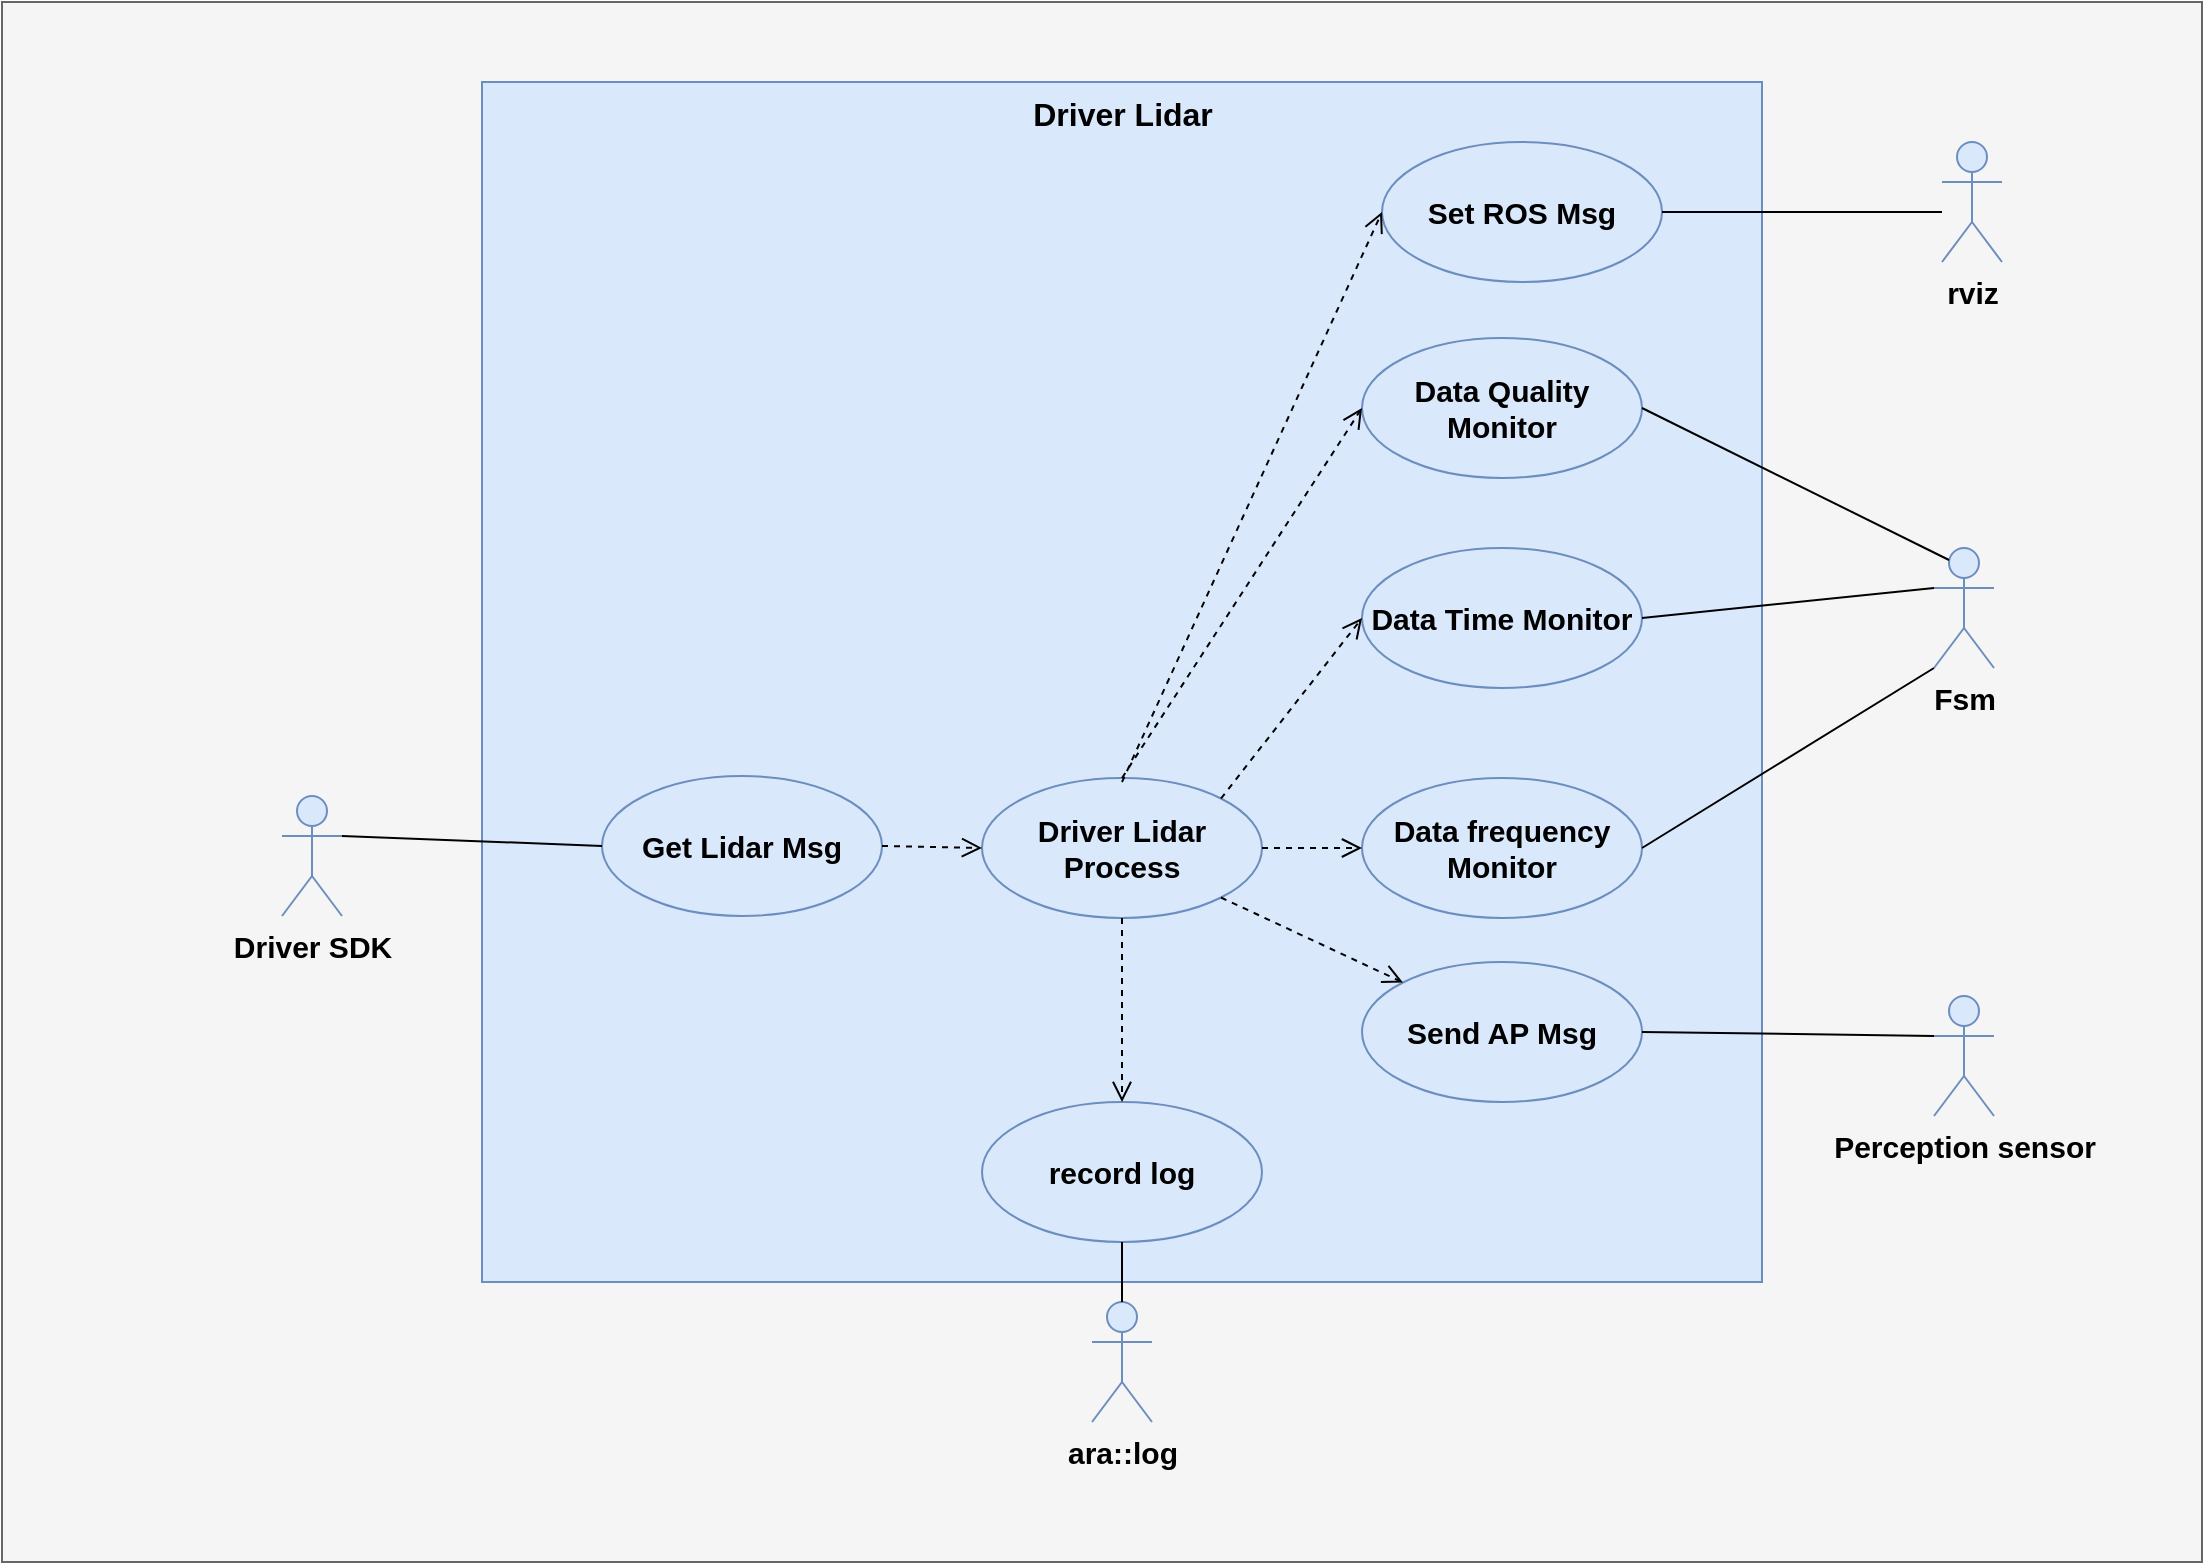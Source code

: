 <mxfile version="21.6.3" type="github">
  <diagram name="第 1 页" id="Q8VzYoy-hQfeX_PJ2re1">
    <mxGraphModel dx="1235" dy="682" grid="1" gridSize="10" guides="1" tooltips="1" connect="1" arrows="1" fold="1" page="1" pageScale="1" pageWidth="1920" pageHeight="1200" math="0" shadow="0">
      <root>
        <mxCell id="0" />
        <mxCell id="1" parent="0" />
        <mxCell id="NlOH7jcBOCSyWvMb8UaH-1" value="" style="html=1;fillColor=#f5f5f5;fontColor=#333333;strokeColor=#666666;" parent="1" vertex="1">
          <mxGeometry x="50" width="1100" height="780" as="geometry" />
        </mxCell>
        <mxCell id="NlOH7jcBOCSyWvMb8UaH-3" value="Driver Lidar" style="html=1;fillColor=#dae8fc;strokeColor=#6c8ebf;fontStyle=1;horizontal=1;verticalAlign=top;fontSize=16;" parent="1" vertex="1">
          <mxGeometry x="290" y="40" width="640" height="600" as="geometry" />
        </mxCell>
        <mxCell id="NlOH7jcBOCSyWvMb8UaH-4" value="Driver Lidar Process" style="ellipse;whiteSpace=wrap;html=1;fontSize=15;fillColor=#dae8fc;strokeColor=#6c8ebf;fontStyle=1" parent="1" vertex="1">
          <mxGeometry x="540" y="388" width="140" height="70" as="geometry" />
        </mxCell>
        <mxCell id="NlOH7jcBOCSyWvMb8UaH-8" value="Data Quality Monitor" style="ellipse;whiteSpace=wrap;html=1;fontSize=15;fillColor=#dae8fc;strokeColor=#6c8ebf;fontStyle=1" parent="1" vertex="1">
          <mxGeometry x="730" y="168" width="140" height="70" as="geometry" />
        </mxCell>
        <mxCell id="NlOH7jcBOCSyWvMb8UaH-9" value="Get Lidar Msg" style="ellipse;whiteSpace=wrap;html=1;fontSize=15;fillColor=#dae8fc;strokeColor=#6c8ebf;fontStyle=1" parent="1" vertex="1">
          <mxGeometry x="350" y="387" width="140" height="70" as="geometry" />
        </mxCell>
        <mxCell id="NlOH7jcBOCSyWvMb8UaH-12" value="Fsm" style="shape=umlActor;verticalLabelPosition=bottom;verticalAlign=top;html=1;fillColor=#dae8fc;strokeColor=#6c8ebf;fontStyle=1;fontSize=15;" parent="1" vertex="1">
          <mxGeometry x="1016" y="273" width="30" height="60" as="geometry" />
        </mxCell>
        <mxCell id="NlOH7jcBOCSyWvMb8UaH-13" value="&lt;span&gt;Driver SDK&lt;/span&gt;" style="shape=umlActor;verticalLabelPosition=bottom;verticalAlign=top;html=1;fillColor=#dae8fc;strokeColor=#6c8ebf;fontStyle=1;fontSize=15;" parent="1" vertex="1">
          <mxGeometry x="190" y="397" width="30" height="60" as="geometry" />
        </mxCell>
        <mxCell id="NlOH7jcBOCSyWvMb8UaH-15" value="Data Time Monitor" style="ellipse;whiteSpace=wrap;html=1;fontSize=15;fillColor=#dae8fc;strokeColor=#6c8ebf;fontStyle=1" parent="1" vertex="1">
          <mxGeometry x="730" y="273" width="140" height="70" as="geometry" />
        </mxCell>
        <mxCell id="NlOH7jcBOCSyWvMb8UaH-16" value="Data frequency Monitor" style="ellipse;whiteSpace=wrap;html=1;fontSize=15;fillColor=#dae8fc;strokeColor=#6c8ebf;fontStyle=1" parent="1" vertex="1">
          <mxGeometry x="730" y="388" width="140" height="70" as="geometry" />
        </mxCell>
        <mxCell id="NlOH7jcBOCSyWvMb8UaH-17" value="Send AP Msg" style="ellipse;whiteSpace=wrap;html=1;fontSize=15;fillColor=#dae8fc;strokeColor=#6c8ebf;fontStyle=1" parent="1" vertex="1">
          <mxGeometry x="730" y="480" width="140" height="70" as="geometry" />
        </mxCell>
        <mxCell id="NlOH7jcBOCSyWvMb8UaH-18" value="record log" style="ellipse;whiteSpace=wrap;html=1;fontSize=15;fillColor=#dae8fc;strokeColor=#6c8ebf;fontStyle=1" parent="1" vertex="1">
          <mxGeometry x="540" y="550" width="140" height="70" as="geometry" />
        </mxCell>
        <mxCell id="NlOH7jcBOCSyWvMb8UaH-20" value="ara::log" style="shape=umlActor;verticalLabelPosition=bottom;verticalAlign=top;html=1;fillColor=#dae8fc;strokeColor=#6c8ebf;fontStyle=1;fontSize=15;" parent="1" vertex="1">
          <mxGeometry x="595" y="650" width="30" height="60" as="geometry" />
        </mxCell>
        <mxCell id="NlOH7jcBOCSyWvMb8UaH-23" value="" style="html=1;verticalAlign=bottom;endArrow=open;dashed=1;endSize=8;rounded=0;fontSize=15;exitX=1;exitY=0.5;exitDx=0;exitDy=0;entryX=0;entryY=0.5;entryDx=0;entryDy=0;" parent="1" source="NlOH7jcBOCSyWvMb8UaH-9" target="NlOH7jcBOCSyWvMb8UaH-4" edge="1">
          <mxGeometry relative="1" as="geometry">
            <mxPoint x="500" y="318" as="sourcePoint" />
            <mxPoint x="620" y="398" as="targetPoint" />
          </mxGeometry>
        </mxCell>
        <mxCell id="NlOH7jcBOCSyWvMb8UaH-26" value="" style="html=1;verticalAlign=bottom;endArrow=open;dashed=1;endSize=8;rounded=0;fontSize=15;entryX=0;entryY=0.5;entryDx=0;entryDy=0;exitX=0.5;exitY=0;exitDx=0;exitDy=0;" parent="1" source="NlOH7jcBOCSyWvMb8UaH-4" target="NlOH7jcBOCSyWvMb8UaH-8" edge="1">
          <mxGeometry relative="1" as="geometry">
            <mxPoint x="620" y="398" as="sourcePoint" />
            <mxPoint x="500" y="208" as="targetPoint" />
          </mxGeometry>
        </mxCell>
        <mxCell id="NlOH7jcBOCSyWvMb8UaH-27" value="" style="html=1;verticalAlign=bottom;endArrow=open;dashed=1;endSize=8;rounded=0;fontSize=15;entryX=0;entryY=0.5;entryDx=0;entryDy=0;exitX=1;exitY=0;exitDx=0;exitDy=0;" parent="1" source="NlOH7jcBOCSyWvMb8UaH-4" target="NlOH7jcBOCSyWvMb8UaH-15" edge="1">
          <mxGeometry relative="1" as="geometry">
            <mxPoint x="620" y="398" as="sourcePoint" />
            <mxPoint x="740" y="213" as="targetPoint" />
          </mxGeometry>
        </mxCell>
        <mxCell id="NlOH7jcBOCSyWvMb8UaH-28" value="" style="html=1;verticalAlign=bottom;endArrow=open;dashed=1;endSize=8;rounded=0;fontSize=15;entryX=0;entryY=0.5;entryDx=0;entryDy=0;exitX=1;exitY=0.5;exitDx=0;exitDy=0;" parent="1" source="NlOH7jcBOCSyWvMb8UaH-4" target="NlOH7jcBOCSyWvMb8UaH-16" edge="1">
          <mxGeometry relative="1" as="geometry">
            <mxPoint x="670.005" y="408.508" as="sourcePoint" />
            <mxPoint x="740" y="318" as="targetPoint" />
          </mxGeometry>
        </mxCell>
        <mxCell id="NlOH7jcBOCSyWvMb8UaH-29" value="" style="html=1;verticalAlign=bottom;endArrow=open;dashed=1;endSize=8;rounded=0;fontSize=15;entryX=0;entryY=0;entryDx=0;entryDy=0;exitX=1;exitY=1;exitDx=0;exitDy=0;" parent="1" source="NlOH7jcBOCSyWvMb8UaH-4" target="NlOH7jcBOCSyWvMb8UaH-17" edge="1">
          <mxGeometry relative="1" as="geometry">
            <mxPoint x="690" y="433" as="sourcePoint" />
            <mxPoint x="740" y="433" as="targetPoint" />
          </mxGeometry>
        </mxCell>
        <mxCell id="NlOH7jcBOCSyWvMb8UaH-30" value="" style="html=1;verticalAlign=bottom;endArrow=open;dashed=1;endSize=8;rounded=0;fontSize=15;exitX=0.5;exitY=1;exitDx=0;exitDy=0;" parent="1" source="NlOH7jcBOCSyWvMb8UaH-4" target="NlOH7jcBOCSyWvMb8UaH-18" edge="1">
          <mxGeometry relative="1" as="geometry">
            <mxPoint x="610" y="457" as="sourcePoint" />
            <mxPoint x="740" y="522" as="targetPoint" />
          </mxGeometry>
        </mxCell>
        <mxCell id="NlOH7jcBOCSyWvMb8UaH-50" value="Set ROS Msg" style="ellipse;whiteSpace=wrap;html=1;fontSize=15;fillColor=#dae8fc;strokeColor=#6c8ebf;fontStyle=1" parent="1" vertex="1">
          <mxGeometry x="740" y="70" width="140" height="70" as="geometry" />
        </mxCell>
        <mxCell id="NlOH7jcBOCSyWvMb8UaH-53" value="&lt;span style=&quot;&quot;&gt;rviz&lt;/span&gt;" style="shape=umlActor;verticalLabelPosition=bottom;verticalAlign=top;html=1;fillColor=#dae8fc;strokeColor=#6c8ebf;fontStyle=1;fontSize=15;" parent="1" vertex="1">
          <mxGeometry x="1020" y="70" width="30" height="60" as="geometry" />
        </mxCell>
        <mxCell id="NlOH7jcBOCSyWvMb8UaH-54" value="" style="line;strokeWidth=1;fillColor=none;align=left;verticalAlign=middle;spacingTop=-1;spacingLeft=3;spacingRight=3;rotatable=0;labelPosition=right;points=[];portConstraint=eastwest;fontSize=15;" parent="1" vertex="1">
          <mxGeometry x="880" y="101" width="140" height="8" as="geometry" />
        </mxCell>
        <mxCell id="NlOH7jcBOCSyWvMb8UaH-56" value="" style="html=1;verticalAlign=bottom;endArrow=open;dashed=1;endSize=8;rounded=0;fontSize=15;entryX=0;entryY=0.5;entryDx=0;entryDy=0;" parent="1" target="NlOH7jcBOCSyWvMb8UaH-50" edge="1">
          <mxGeometry relative="1" as="geometry">
            <mxPoint x="610" y="390" as="sourcePoint" />
            <mxPoint x="500" y="115.0" as="targetPoint" />
          </mxGeometry>
        </mxCell>
        <mxCell id="NlOH7jcBOCSyWvMb8UaH-64" value="" style="endArrow=none;html=1;rounded=0;exitX=1;exitY=0.5;exitDx=0;exitDy=0;entryX=0.25;entryY=0.1;entryDx=0;entryDy=0;entryPerimeter=0;" parent="1" source="NlOH7jcBOCSyWvMb8UaH-8" target="NlOH7jcBOCSyWvMb8UaH-12" edge="1">
          <mxGeometry width="50" height="50" relative="1" as="geometry">
            <mxPoint x="980" y="300" as="sourcePoint" />
            <mxPoint x="1030" y="250" as="targetPoint" />
          </mxGeometry>
        </mxCell>
        <mxCell id="NlOH7jcBOCSyWvMb8UaH-65" value="" style="endArrow=none;html=1;rounded=0;exitX=1;exitY=0.5;exitDx=0;exitDy=0;entryX=0;entryY=0.333;entryDx=0;entryDy=0;entryPerimeter=0;" parent="1" source="NlOH7jcBOCSyWvMb8UaH-15" target="NlOH7jcBOCSyWvMb8UaH-12" edge="1">
          <mxGeometry width="50" height="50" relative="1" as="geometry">
            <mxPoint x="880" y="213" as="sourcePoint" />
            <mxPoint x="1034" y="289" as="targetPoint" />
          </mxGeometry>
        </mxCell>
        <mxCell id="NlOH7jcBOCSyWvMb8UaH-66" value="" style="endArrow=none;html=1;rounded=0;exitX=1;exitY=0.5;exitDx=0;exitDy=0;entryX=0;entryY=1;entryDx=0;entryDy=0;entryPerimeter=0;" parent="1" source="NlOH7jcBOCSyWvMb8UaH-16" target="NlOH7jcBOCSyWvMb8UaH-12" edge="1">
          <mxGeometry width="50" height="50" relative="1" as="geometry">
            <mxPoint x="880" y="318" as="sourcePoint" />
            <mxPoint x="1026" y="303" as="targetPoint" />
          </mxGeometry>
        </mxCell>
        <mxCell id="NlOH7jcBOCSyWvMb8UaH-67" value="" style="endArrow=none;html=1;rounded=0;exitX=0.5;exitY=1;exitDx=0;exitDy=0;entryX=0.5;entryY=0;entryDx=0;entryDy=0;entryPerimeter=0;" parent="1" source="NlOH7jcBOCSyWvMb8UaH-18" target="NlOH7jcBOCSyWvMb8UaH-20" edge="1">
          <mxGeometry width="50" height="50" relative="1" as="geometry">
            <mxPoint x="880" y="433" as="sourcePoint" />
            <mxPoint x="1026" y="343" as="targetPoint" />
          </mxGeometry>
        </mxCell>
        <mxCell id="NlOH7jcBOCSyWvMb8UaH-68" value="" style="endArrow=none;html=1;rounded=0;exitX=1;exitY=0.333;exitDx=0;exitDy=0;entryX=0;entryY=0.5;entryDx=0;entryDy=0;exitPerimeter=0;" parent="1" source="NlOH7jcBOCSyWvMb8UaH-13" target="NlOH7jcBOCSyWvMb8UaH-9" edge="1">
          <mxGeometry width="50" height="50" relative="1" as="geometry">
            <mxPoint x="620" y="750" as="sourcePoint" />
            <mxPoint x="620" y="890" as="targetPoint" />
          </mxGeometry>
        </mxCell>
        <mxCell id="NlOH7jcBOCSyWvMb8UaH-70" value="Perception sensor" style="shape=umlActor;verticalLabelPosition=bottom;verticalAlign=top;html=1;fillColor=#dae8fc;strokeColor=#6c8ebf;fontStyle=1;fontSize=15;" parent="1" vertex="1">
          <mxGeometry x="1016" y="497" width="30" height="60" as="geometry" />
        </mxCell>
        <mxCell id="NlOH7jcBOCSyWvMb8UaH-74" value="" style="endArrow=none;html=1;rounded=0;exitX=1;exitY=0.5;exitDx=0;exitDy=0;entryX=0;entryY=0.333;entryDx=0;entryDy=0;entryPerimeter=0;" parent="1" source="NlOH7jcBOCSyWvMb8UaH-17" target="NlOH7jcBOCSyWvMb8UaH-70" edge="1">
          <mxGeometry width="50" height="50" relative="1" as="geometry">
            <mxPoint x="620" y="750" as="sourcePoint" />
            <mxPoint x="620" y="890" as="targetPoint" />
          </mxGeometry>
        </mxCell>
      </root>
    </mxGraphModel>
  </diagram>
</mxfile>
